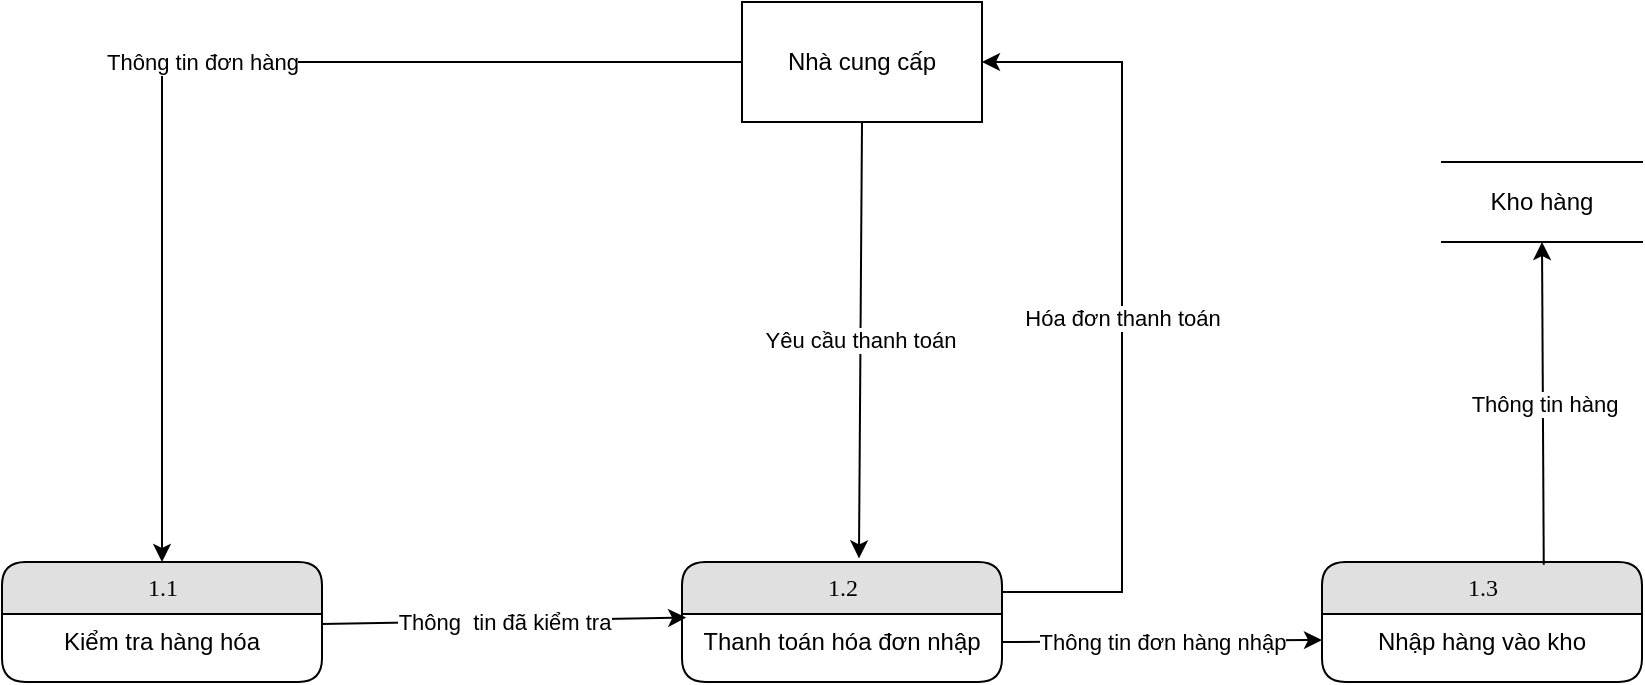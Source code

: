 <mxfile version="20.5.3" type="github">
  <diagram name="Page-1" id="b520641d-4fe3-3701-9064-5fc419738815">
    <mxGraphModel dx="1038" dy="539" grid="0" gridSize="10" guides="1" tooltips="1" connect="1" arrows="1" fold="1" page="1" pageScale="1" pageWidth="1100" pageHeight="850" background="none" math="0" shadow="0">
      <root>
        <mxCell id="0" />
        <mxCell id="1" parent="0" />
        <mxCell id="88_FIXWfV52yJvxwmKDe-1" value="1.1" style="swimlane;html=1;fontStyle=0;childLayout=stackLayout;horizontal=1;startSize=26;fillColor=#e0e0e0;horizontalStack=0;resizeParent=1;resizeLast=0;collapsible=1;marginBottom=0;swimlaneFillColor=#ffffff;align=center;rounded=1;shadow=0;comic=0;labelBackgroundColor=none;strokeWidth=1;fontFamily=Verdana;fontSize=12" vertex="1" parent="1">
          <mxGeometry x="40" y="360" width="160" height="60" as="geometry" />
        </mxCell>
        <mxCell id="88_FIXWfV52yJvxwmKDe-2" value="Kiểm tra hàng hóa" style="text;html=1;strokeColor=none;fillColor=none;spacingLeft=4;spacingRight=4;whiteSpace=wrap;overflow=hidden;rotatable=0;points=[[0,0.5],[1,0.5]];portConstraint=eastwest;align=center;" vertex="1" parent="88_FIXWfV52yJvxwmKDe-1">
          <mxGeometry y="26" width="160" height="26" as="geometry" />
        </mxCell>
        <mxCell id="88_FIXWfV52yJvxwmKDe-5" value="1.2" style="swimlane;html=1;fontStyle=0;childLayout=stackLayout;horizontal=1;startSize=26;fillColor=#e0e0e0;horizontalStack=0;resizeParent=1;resizeLast=0;collapsible=1;marginBottom=0;swimlaneFillColor=#ffffff;align=center;rounded=1;shadow=0;comic=0;labelBackgroundColor=none;strokeWidth=1;fontFamily=Verdana;fontSize=12" vertex="1" parent="1">
          <mxGeometry x="380" y="360" width="160" height="60" as="geometry" />
        </mxCell>
        <mxCell id="88_FIXWfV52yJvxwmKDe-6" value="Thanh toán hóa đơn nhập" style="text;html=1;strokeColor=none;fillColor=none;spacingLeft=4;spacingRight=4;whiteSpace=wrap;overflow=hidden;rotatable=0;points=[[0,0.5],[1,0.5]];portConstraint=eastwest;align=center;" vertex="1" parent="88_FIXWfV52yJvxwmKDe-5">
          <mxGeometry y="26" width="160" height="26" as="geometry" />
        </mxCell>
        <mxCell id="88_FIXWfV52yJvxwmKDe-7" value="1.3" style="swimlane;html=1;fontStyle=0;childLayout=stackLayout;horizontal=1;startSize=26;fillColor=#e0e0e0;horizontalStack=0;resizeParent=1;resizeLast=0;collapsible=1;marginBottom=0;swimlaneFillColor=#ffffff;align=center;rounded=1;shadow=0;comic=0;labelBackgroundColor=none;strokeWidth=1;fontFamily=Verdana;fontSize=12" vertex="1" parent="1">
          <mxGeometry x="700" y="360" width="160" height="60" as="geometry" />
        </mxCell>
        <mxCell id="88_FIXWfV52yJvxwmKDe-8" value="Nhập hàng vào kho" style="text;html=1;strokeColor=none;fillColor=none;spacingLeft=4;spacingRight=4;whiteSpace=wrap;overflow=hidden;rotatable=0;points=[[0,0.5],[1,0.5]];portConstraint=eastwest;align=center;" vertex="1" parent="88_FIXWfV52yJvxwmKDe-7">
          <mxGeometry y="26" width="160" height="26" as="geometry" />
        </mxCell>
        <mxCell id="88_FIXWfV52yJvxwmKDe-9" value="Nhà cung cấp" style="rounded=0;whiteSpace=wrap;html=1;" vertex="1" parent="1">
          <mxGeometry x="410" y="80" width="120" height="60" as="geometry" />
        </mxCell>
        <mxCell id="88_FIXWfV52yJvxwmKDe-12" value="" style="endArrow=classic;html=1;rounded=0;exitX=0;exitY=0.5;exitDx=0;exitDy=0;entryX=0.5;entryY=0;entryDx=0;entryDy=0;" edge="1" parent="1" source="88_FIXWfV52yJvxwmKDe-9" target="88_FIXWfV52yJvxwmKDe-1">
          <mxGeometry relative="1" as="geometry">
            <mxPoint x="480" y="210" as="sourcePoint" />
            <mxPoint x="580" y="210" as="targetPoint" />
            <Array as="points">
              <mxPoint x="120" y="110" />
            </Array>
          </mxGeometry>
        </mxCell>
        <mxCell id="88_FIXWfV52yJvxwmKDe-13" value="Thông tin đơn hàng" style="edgeLabel;resizable=0;html=1;align=center;verticalAlign=middle;" connectable="0" vertex="1" parent="88_FIXWfV52yJvxwmKDe-12">
          <mxGeometry relative="1" as="geometry" />
        </mxCell>
        <mxCell id="88_FIXWfV52yJvxwmKDe-14" value="" style="endArrow=classic;html=1;rounded=0;exitX=0.998;exitY=0.192;exitDx=0;exitDy=0;exitPerimeter=0;entryX=0.013;entryY=0.069;entryDx=0;entryDy=0;entryPerimeter=0;" edge="1" parent="1" source="88_FIXWfV52yJvxwmKDe-2" target="88_FIXWfV52yJvxwmKDe-6">
          <mxGeometry relative="1" as="geometry">
            <mxPoint x="480" y="210" as="sourcePoint" />
            <mxPoint x="580" y="210" as="targetPoint" />
          </mxGeometry>
        </mxCell>
        <mxCell id="88_FIXWfV52yJvxwmKDe-15" value="Thông&amp;nbsp; tin đã kiểm tra" style="edgeLabel;resizable=0;html=1;align=center;verticalAlign=middle;" connectable="0" vertex="1" parent="88_FIXWfV52yJvxwmKDe-14">
          <mxGeometry relative="1" as="geometry" />
        </mxCell>
        <mxCell id="88_FIXWfV52yJvxwmKDe-16" value="" style="endArrow=classic;html=1;rounded=0;exitX=0.5;exitY=1;exitDx=0;exitDy=0;entryX=0.553;entryY=-0.03;entryDx=0;entryDy=0;entryPerimeter=0;" edge="1" parent="1" source="88_FIXWfV52yJvxwmKDe-9" target="88_FIXWfV52yJvxwmKDe-5">
          <mxGeometry relative="1" as="geometry">
            <mxPoint x="480" y="210" as="sourcePoint" />
            <mxPoint x="580" y="210" as="targetPoint" />
          </mxGeometry>
        </mxCell>
        <mxCell id="88_FIXWfV52yJvxwmKDe-17" value="Yêu cầu thanh toán" style="edgeLabel;resizable=0;html=1;align=center;verticalAlign=middle;" connectable="0" vertex="1" parent="88_FIXWfV52yJvxwmKDe-16">
          <mxGeometry relative="1" as="geometry" />
        </mxCell>
        <mxCell id="88_FIXWfV52yJvxwmKDe-18" value="" style="endArrow=classic;html=1;rounded=0;exitX=1;exitY=0.25;exitDx=0;exitDy=0;entryX=1;entryY=0.5;entryDx=0;entryDy=0;" edge="1" parent="1" source="88_FIXWfV52yJvxwmKDe-5" target="88_FIXWfV52yJvxwmKDe-9">
          <mxGeometry relative="1" as="geometry">
            <mxPoint x="480" y="210" as="sourcePoint" />
            <mxPoint x="580" y="210" as="targetPoint" />
            <Array as="points">
              <mxPoint x="600" y="375" />
              <mxPoint x="600" y="110" />
            </Array>
          </mxGeometry>
        </mxCell>
        <mxCell id="88_FIXWfV52yJvxwmKDe-19" value="Hóa đơn thanh toán" style="edgeLabel;resizable=0;html=1;align=center;verticalAlign=middle;" connectable="0" vertex="1" parent="88_FIXWfV52yJvxwmKDe-18">
          <mxGeometry relative="1" as="geometry" />
        </mxCell>
        <mxCell id="88_FIXWfV52yJvxwmKDe-20" value="" style="endArrow=classic;html=1;rounded=0;entryX=0;entryY=0.5;entryDx=0;entryDy=0;" edge="1" parent="1" target="88_FIXWfV52yJvxwmKDe-8">
          <mxGeometry relative="1" as="geometry">
            <mxPoint x="540" y="400" as="sourcePoint" />
            <mxPoint x="580" y="210" as="targetPoint" />
          </mxGeometry>
        </mxCell>
        <mxCell id="88_FIXWfV52yJvxwmKDe-21" value="Thông tin đơn hàng nhập" style="edgeLabel;resizable=0;html=1;align=center;verticalAlign=middle;" connectable="0" vertex="1" parent="88_FIXWfV52yJvxwmKDe-20">
          <mxGeometry relative="1" as="geometry" />
        </mxCell>
        <mxCell id="88_FIXWfV52yJvxwmKDe-22" value="Kho hàng" style="shape=partialRectangle;whiteSpace=wrap;html=1;left=0;right=0;fillColor=none;" vertex="1" parent="1">
          <mxGeometry x="760" y="160" width="100" height="40" as="geometry" />
        </mxCell>
        <mxCell id="88_FIXWfV52yJvxwmKDe-23" value="" style="endArrow=classic;html=1;rounded=0;exitX=0.693;exitY=0.023;exitDx=0;exitDy=0;entryX=0.5;entryY=1;entryDx=0;entryDy=0;exitPerimeter=0;" edge="1" parent="1" source="88_FIXWfV52yJvxwmKDe-7" target="88_FIXWfV52yJvxwmKDe-22">
          <mxGeometry relative="1" as="geometry">
            <mxPoint x="480" y="210" as="sourcePoint" />
            <mxPoint x="580" y="210" as="targetPoint" />
          </mxGeometry>
        </mxCell>
        <mxCell id="88_FIXWfV52yJvxwmKDe-24" value="Thông tin hàng" style="edgeLabel;resizable=0;html=1;align=center;verticalAlign=middle;" connectable="0" vertex="1" parent="88_FIXWfV52yJvxwmKDe-23">
          <mxGeometry relative="1" as="geometry" />
        </mxCell>
      </root>
    </mxGraphModel>
  </diagram>
</mxfile>
